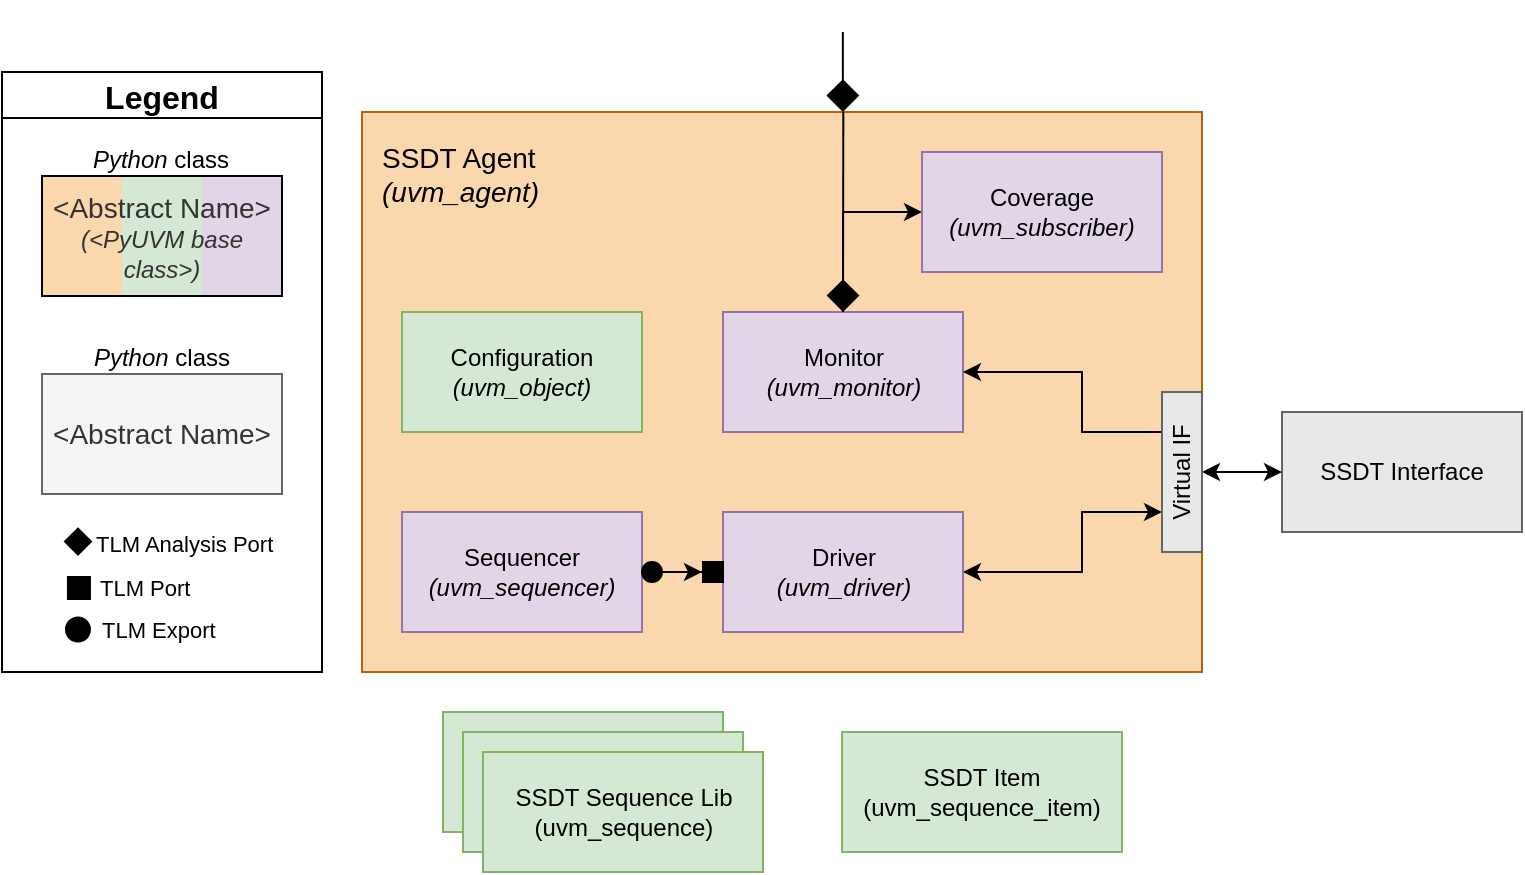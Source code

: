 <mxfile cl_sdt_agent="5.0 (Windows NT 10.0; Win64; x64) AppleWebKit/537.36 (KHTML, like Gecko) draw.io/16.5.1 Chrome/96.0.466.110 Electron/16.0.7 Safari/537.36" version="23.1.5" type="device" pages="2">
  <diagram name="ssdt_uvc" id="g4NnvyNmDqsxQBnTHeYj">
    <mxGraphModel dx="1629" dy="946" grid="1" gridSize="5" guides="1" tooltips="1" connect="1" arrows="1" fold="1" page="1" pageScale="1" pageWidth="1169" pageHeight="827" math="0" shadow="0">
      <root>
        <mxCell id="e3tKWp6jtY5RcMoluBMP-0" />
        <mxCell id="e3tKWp6jtY5RcMoluBMP-1" parent="e3tKWp6jtY5RcMoluBMP-0" />
        <mxCell id="e3tKWp6jtY5RcMoluBMP-2" value="&lt;div style=&quot;font-size: 14px;&quot;&gt;SSDT Agent&lt;/div&gt;&lt;div style=&quot;font-size: 14px;&quot;&gt;&lt;i style=&quot;font-size: 14px;&quot;&gt;(uvm_agent)&lt;/i&gt;&lt;/div&gt;" style="rounded=0;whiteSpace=wrap;html=1;fillColor=#fad7ac;strokeColor=#b46504;fontStyle=0;verticalAlign=top;labelPosition=center;verticalLabelPosition=middle;align=left;spacing=10;fontSize=14;" parent="e3tKWp6jtY5RcMoluBMP-1" vertex="1">
          <mxGeometry x="260" y="240" width="420" height="280" as="geometry" />
        </mxCell>
        <mxCell id="e3tKWp6jtY5RcMoluBMP-4" value="Sequencer&lt;br style=&quot;font-size: 12px;&quot;&gt;&lt;font style=&quot;font-size: 12px;&quot;&gt;&lt;font style=&quot;font-size: 12px;&quot;&gt;&lt;i style=&quot;font-size: 12px;&quot;&gt;(uvm_sequencer)&lt;/i&gt;&lt;/font&gt;&lt;br style=&quot;font-size: 12px;&quot;&gt;&lt;/font&gt;" style="rounded=0;whiteSpace=wrap;html=1;fontSize=12;fillColor=#e1d5e7;strokeColor=#9673a6;fontStyle=0" parent="e3tKWp6jtY5RcMoluBMP-1" vertex="1">
          <mxGeometry x="280" y="440" width="120" height="60" as="geometry" />
        </mxCell>
        <mxCell id="e3tKWp6jtY5RcMoluBMP-5" value="Configuration&lt;br style=&quot;font-size: 12px;&quot;&gt;&lt;font style=&quot;font-size: 12px;&quot;&gt;&lt;font style=&quot;font-size: 12px;&quot;&gt;&lt;i style=&quot;font-size: 12px;&quot;&gt;(uvm_object)&lt;/i&gt;&lt;/font&gt;&lt;br style=&quot;font-size: 12px;&quot;&gt;&lt;/font&gt;" style="rounded=0;whiteSpace=wrap;html=1;fontSize=12;fillColor=#d5e8d4;strokeColor=#82b366;fontStyle=0" parent="e3tKWp6jtY5RcMoluBMP-1" vertex="1">
          <mxGeometry x="280" y="340" width="120" height="60" as="geometry" />
        </mxCell>
        <mxCell id="e3tKWp6jtY5RcMoluBMP-6" style="edgeStyle=orthogonalEdgeStyle;rounded=0;orthogonalLoop=1;jettySize=auto;html=1;exitX=1;exitY=0.5;exitDx=0;exitDy=0;fontSize=12;startArrow=classic;startFill=1;endArrow=classic;endFill=1;startSize=6;endSize=6;entryX=0.25;entryY=0;entryDx=0;entryDy=0;fontStyle=0" parent="e3tKWp6jtY5RcMoluBMP-1" source="e3tKWp6jtY5RcMoluBMP-7" target="DZ0AUyYyvfprXr2KzKs8-1" edge="1">
          <mxGeometry relative="1" as="geometry">
            <mxPoint x="642" y="471.0" as="sourcePoint" />
            <mxPoint x="759" y="381" as="targetPoint" />
            <Array as="points">
              <mxPoint x="620" y="470" />
              <mxPoint x="620" y="440" />
            </Array>
          </mxGeometry>
        </mxCell>
        <mxCell id="e3tKWp6jtY5RcMoluBMP-7" value="Driver&lt;br style=&quot;font-size: 12px;&quot;&gt;&lt;font style=&quot;font-size: 12px;&quot;&gt;&lt;font style=&quot;font-size: 12px;&quot;&gt;&lt;i style=&quot;font-size: 12px;&quot;&gt;(uvm_driver)&lt;/i&gt;&lt;/font&gt;&lt;br style=&quot;font-size: 12px;&quot;&gt;&lt;/font&gt;" style="rounded=0;whiteSpace=wrap;html=1;fontSize=12;fillColor=#e1d5e7;strokeColor=#9673a6;fontStyle=0" parent="e3tKWp6jtY5RcMoluBMP-1" vertex="1">
          <mxGeometry x="440.5" y="440" width="120" height="60" as="geometry" />
        </mxCell>
        <mxCell id="e3tKWp6jtY5RcMoluBMP-8" style="rounded=0;orthogonalLoop=1;jettySize=auto;html=1;exitX=0.5;exitY=0;exitDx=0;exitDy=0;fontSize=12;startArrow=diamond;startFill=1;startSize=14;endSize=15;endArrow=none;endFill=0;fillColor=#f8cecc;strokeColor=#000000;fontStyle=0;entryX=0.573;entryY=0;entryDx=0;entryDy=0;entryPerimeter=0;" parent="e3tKWp6jtY5RcMoluBMP-1" source="e3tKWp6jtY5RcMoluBMP-9" edge="1" target="e3tKWp6jtY5RcMoluBMP-2">
          <mxGeometry relative="1" as="geometry">
            <mxPoint x="520" y="190" as="targetPoint" />
          </mxGeometry>
        </mxCell>
        <mxCell id="e3tKWp6jtY5RcMoluBMP-9" value="Monitor&lt;br style=&quot;font-size: 12px;&quot;&gt;&lt;font style=&quot;font-size: 12px;&quot;&gt;&lt;font style=&quot;font-size: 12px;&quot;&gt;&lt;i style=&quot;font-size: 12px;&quot;&gt;(uvm_monitor)&lt;/i&gt;&lt;/font&gt;&lt;br style=&quot;font-size: 12px;&quot;&gt;&lt;/font&gt;" style="rounded=0;whiteSpace=wrap;html=1;fontSize=12;strokeColor=#9673a6;fillColor=#e1d5e7;fontStyle=0" parent="e3tKWp6jtY5RcMoluBMP-1" vertex="1">
          <mxGeometry x="440.5" y="340" width="120" height="60" as="geometry" />
        </mxCell>
        <mxCell id="e3tKWp6jtY5RcMoluBMP-10" value="" style="endArrow=none;html=1;rounded=0;fontSize=15;startArrow=diamond;startFill=1;endSize=15;startSize=14;fillColor=#f8cecc;strokeColor=#000000;fontStyle=0;" parent="e3tKWp6jtY5RcMoluBMP-1" edge="1">
          <mxGeometry width="50" height="50" relative="1" as="geometry">
            <mxPoint x="500.43" y="240" as="sourcePoint" />
            <mxPoint x="500.43" y="200" as="targetPoint" />
          </mxGeometry>
        </mxCell>
        <mxCell id="DZ0AUyYyvfprXr2KzKs8-2" style="edgeStyle=orthogonalEdgeStyle;rounded=0;orthogonalLoop=1;jettySize=auto;html=1;entryX=0;entryY=0.5;entryDx=0;entryDy=0;startSize=6;endSize=6;fontSize=12;exitX=0.5;exitY=0;exitDx=0;exitDy=0;" parent="e3tKWp6jtY5RcMoluBMP-1" target="e3tKWp6jtY5RcMoluBMP-11" edge="1" source="e3tKWp6jtY5RcMoluBMP-9">
          <mxGeometry relative="1" as="geometry">
            <mxPoint x="525" y="330" as="sourcePoint" />
            <Array as="points">
              <mxPoint x="501" y="290" />
            </Array>
          </mxGeometry>
        </mxCell>
        <mxCell id="e3tKWp6jtY5RcMoluBMP-11" value="Coverage&lt;br style=&quot;font-size: 12px;&quot;&gt;&lt;font style=&quot;font-size: 12px;&quot;&gt;&lt;font style=&quot;font-size: 12px;&quot;&gt;&lt;i style=&quot;font-size: 12px;&quot;&gt;(uvm_subscriber)&lt;/i&gt;&lt;/font&gt;&lt;br style=&quot;font-size: 12px;&quot;&gt;&lt;/font&gt;" style="rounded=0;whiteSpace=wrap;html=1;fontSize=12;strokeColor=#9673a6;fillColor=#e1d5e7;fontStyle=0" parent="e3tKWp6jtY5RcMoluBMP-1" vertex="1">
          <mxGeometry x="540" y="260" width="120" height="60" as="geometry" />
        </mxCell>
        <mxCell id="e3tKWp6jtY5RcMoluBMP-12" style="edgeStyle=orthogonalEdgeStyle;rounded=0;orthogonalLoop=1;jettySize=auto;html=1;exitX=0.75;exitY=0;exitDx=0;exitDy=0;entryX=1;entryY=0.5;entryDx=0;entryDy=0;fontSize=12;startArrow=none;startFill=0;endArrow=classic;endFill=1;startSize=6;endSize=6;fontStyle=0" parent="e3tKWp6jtY5RcMoluBMP-1" source="DZ0AUyYyvfprXr2KzKs8-1" target="e3tKWp6jtY5RcMoluBMP-9" edge="1">
          <mxGeometry relative="1" as="geometry">
            <mxPoint x="760.273" y="361.02" as="sourcePoint" />
            <Array as="points">
              <mxPoint x="620" y="400" />
              <mxPoint x="620" y="370" />
            </Array>
          </mxGeometry>
        </mxCell>
        <mxCell id="e3tKWp6jtY5RcMoluBMP-13" value="Legend" style="swimlane;fontStyle=1;startSize=23;fontSize=16;swimlaneFillColor=#FFFFFF;" parent="e3tKWp6jtY5RcMoluBMP-1" vertex="1">
          <mxGeometry x="80" y="220" width="160" height="300" as="geometry" />
        </mxCell>
        <mxCell id="e3tKWp6jtY5RcMoluBMP-24" value="" style="endArrow=none;html=1;rounded=0;fontSize=15;startArrow=diamond;startFill=1;endSize=14;startSize=12;fillColor=#f8cecc;strokeColor=#000000;fontStyle=0;labelPosition=right;verticalLabelPosition=middle;align=left;verticalAlign=bottom;" parent="e3tKWp6jtY5RcMoluBMP-13" edge="1">
          <mxGeometry width="50" height="50" relative="1" as="geometry">
            <mxPoint x="37.98" y="242" as="sourcePoint" />
            <mxPoint x="37.98" y="230" as="targetPoint" />
          </mxGeometry>
        </mxCell>
        <mxCell id="cX964QT4cNWJ510GXuzu-5" value="TLM Analysis Port" style="edgeLabel;html=1;align=left;verticalAlign=middle;resizable=0;points=[];labelPosition=right;verticalLabelPosition=middle;spacing=10;" parent="e3tKWp6jtY5RcMoluBMP-24" vertex="1" connectable="0">
          <mxGeometry x="0.056" y="-5" relative="1" as="geometry">
            <mxPoint x="-6" as="offset" />
          </mxGeometry>
        </mxCell>
        <mxCell id="e3tKWp6jtY5RcMoluBMP-26" style="edgeStyle=orthogonalEdgeStyle;rounded=0;orthogonalLoop=1;jettySize=auto;html=1;entryX=0;entryY=0.25;entryDx=0;entryDy=0;fontSize=15;startArrow=none;startFill=0;endArrow=box;endFill=1;startSize=10;endSize=9;labelBackgroundColor=default;labelBorderColor=none;strokeColor=#000000;fontStyle=0;" parent="e3tKWp6jtY5RcMoluBMP-13" edge="1">
          <mxGeometry relative="1" as="geometry">
            <mxPoint x="39.98" y="258" as="sourcePoint" />
            <mxPoint x="43.98" y="258" as="targetPoint" />
            <Array as="points">
              <mxPoint x="35.98" y="258" />
              <mxPoint x="35.98" y="258" />
            </Array>
          </mxGeometry>
        </mxCell>
        <mxCell id="cX964QT4cNWJ510GXuzu-6" value="TLM Port" style="edgeLabel;html=1;align=left;verticalAlign=middle;resizable=0;points=[];spacing=10;labelPosition=right;verticalLabelPosition=middle;" parent="e3tKWp6jtY5RcMoluBMP-26" vertex="1" connectable="0">
          <mxGeometry x="0.111" relative="1" as="geometry">
            <mxPoint as="offset" />
          </mxGeometry>
        </mxCell>
        <mxCell id="e3tKWp6jtY5RcMoluBMP-28" style="edgeStyle=orthogonalEdgeStyle;rounded=0;orthogonalLoop=1;jettySize=auto;html=1;fontSize=15;startArrow=oval;startFill=1;endArrow=none;endFill=0;startSize=12;endSize=10;labelBackgroundColor=default;labelBorderColor=none;strokeColor=#000000;fontStyle=0;labelPosition=right;verticalLabelPosition=middle;align=left;verticalAlign=middle;" parent="e3tKWp6jtY5RcMoluBMP-13" edge="1">
          <mxGeometry relative="1" as="geometry">
            <mxPoint x="37.98" y="278.72" as="sourcePoint" />
            <mxPoint x="37.98" y="279" as="targetPoint" />
            <Array as="points">
              <mxPoint x="37.98" y="275" />
              <mxPoint x="37.98" y="275" />
            </Array>
          </mxGeometry>
        </mxCell>
        <mxCell id="cX964QT4cNWJ510GXuzu-7" value="TLM Export" style="edgeLabel;html=1;align=left;verticalAlign=middle;resizable=0;points=[];labelPosition=right;verticalLabelPosition=middle;spacing=10;" parent="e3tKWp6jtY5RcMoluBMP-28" vertex="1" connectable="0">
          <mxGeometry x="1" y="2" relative="1" as="geometry">
            <mxPoint as="offset" />
          </mxGeometry>
        </mxCell>
        <mxCell id="cX964QT4cNWJ510GXuzu-3" value="" style="group" parent="e3tKWp6jtY5RcMoluBMP-13" vertex="1" connectable="0">
          <mxGeometry x="20" y="135" width="120" height="76" as="geometry" />
        </mxCell>
        <mxCell id="e3tKWp6jtY5RcMoluBMP-15" value="&lt;div&gt;&lt;font style=&quot;font-size: 14px;&quot;&gt;&amp;lt;Abstract Name&amp;gt;&lt;/font&gt;&lt;/div&gt;" style="rounded=0;whiteSpace=wrap;html=1;fontSize=11;fillColor=#f5f5f5;fontColor=#333333;strokeColor=#666666;fontStyle=0" parent="cX964QT4cNWJ510GXuzu-3" vertex="1">
          <mxGeometry y="16" width="120" height="60" as="geometry" />
        </mxCell>
        <mxCell id="e3tKWp6jtY5RcMoluBMP-16" value="&lt;i style=&quot;font-size: 12px;&quot;&gt;Python &lt;/i&gt;class" style="text;html=1;strokeColor=none;fillColor=none;align=center;verticalAlign=middle;whiteSpace=wrap;rounded=0;fontSize=12;" parent="cX964QT4cNWJ510GXuzu-3" vertex="1">
          <mxGeometry width="120" height="16" as="geometry" />
        </mxCell>
        <mxCell id="cX964QT4cNWJ510GXuzu-4" value="" style="group" parent="e3tKWp6jtY5RcMoluBMP-13" vertex="1" connectable="0">
          <mxGeometry x="20" y="36" width="120" height="76" as="geometry" />
        </mxCell>
        <mxCell id="e3tKWp6jtY5RcMoluBMP-20" value="" style="rounded=0;whiteSpace=wrap;html=1;strokeColor=none;fillColor=#d5e8d4;" parent="cX964QT4cNWJ510GXuzu-4" vertex="1">
          <mxGeometry x="40" y="16" width="40" height="60" as="geometry" />
        </mxCell>
        <mxCell id="e3tKWp6jtY5RcMoluBMP-21" value="" style="rounded=0;whiteSpace=wrap;html=1;strokeColor=none;fillColor=#e1d5e7;" parent="cX964QT4cNWJ510GXuzu-4" vertex="1">
          <mxGeometry x="80" y="16" width="40" height="60" as="geometry" />
        </mxCell>
        <mxCell id="e3tKWp6jtY5RcMoluBMP-19" value="" style="rounded=0;whiteSpace=wrap;html=1;strokeColor=none;fillColor=#fad7ac;" parent="cX964QT4cNWJ510GXuzu-4" vertex="1">
          <mxGeometry y="16" width="40" height="60" as="geometry" />
        </mxCell>
        <mxCell id="e3tKWp6jtY5RcMoluBMP-23" value="&lt;i style=&quot;font-size: 12px;&quot;&gt;Python&amp;nbsp;&lt;/i&gt;class" style="text;html=1;strokeColor=none;fillColor=none;align=center;verticalAlign=middle;whiteSpace=wrap;rounded=0;fontSize=12;" parent="cX964QT4cNWJ510GXuzu-4" vertex="1">
          <mxGeometry width="119" height="16" as="geometry" />
        </mxCell>
        <mxCell id="e3tKWp6jtY5RcMoluBMP-22" value="&lt;div&gt;&lt;font style=&quot;font-size: 14px;&quot;&gt;&amp;lt;Abstract Name&amp;gt;&lt;/font&gt;&lt;span style=&quot;font-size: 15px&quot;&gt; &lt;/span&gt;&lt;font style=&quot;font-size: 12px;&quot;&gt;&lt;i&gt;(&amp;lt;PyUVM base class&amp;gt;)&lt;/i&gt;&lt;/font&gt;&lt;/div&gt;" style="rounded=0;whiteSpace=wrap;html=1;fontSize=11;fillColor=none;fontColor=#333333;strokeColor=default;fontStyle=0" parent="cX964QT4cNWJ510GXuzu-4" vertex="1">
          <mxGeometry y="16" width="120" height="60" as="geometry" />
        </mxCell>
        <mxCell id="e3tKWp6jtY5RcMoluBMP-31" value="SSDT Interface&lt;font style=&quot;font-size: 12px;&quot;&gt;&lt;br style=&quot;font-size: 12px;&quot;&gt;&lt;/font&gt;" style="rounded=0;whiteSpace=wrap;html=1;fontSize=12;strokeColor=#666666;fillColor=#E8E8E8;fontStyle=0" parent="e3tKWp6jtY5RcMoluBMP-1" vertex="1">
          <mxGeometry x="720" y="390" width="120" height="60" as="geometry" />
        </mxCell>
        <mxCell id="e3tKWp6jtY5RcMoluBMP-32" value="SSDT Item&lt;br style=&quot;font-size: 12px;&quot;&gt;&lt;font style=&quot;font-size: 12px;&quot;&gt;&lt;font style=&quot;font-size: 12px;&quot;&gt;(uvm_sequence_item)&lt;/font&gt;&lt;br style=&quot;font-size: 12px;&quot;&gt;&lt;/font&gt;" style="rounded=0;whiteSpace=wrap;html=1;fontSize=12;fillColor=#d5e8d4;strokeColor=#82b366;fontStyle=0" parent="e3tKWp6jtY5RcMoluBMP-1" vertex="1">
          <mxGeometry x="500" y="550" width="140" height="60" as="geometry" />
        </mxCell>
        <mxCell id="e3tKWp6jtY5RcMoluBMP-33" value="" style="rounded=0;whiteSpace=wrap;html=1;fontSize=12;fillColor=#d5e8d4;strokeColor=#82b366;fontStyle=0" parent="e3tKWp6jtY5RcMoluBMP-1" vertex="1">
          <mxGeometry x="300.5" y="540" width="140" height="60" as="geometry" />
        </mxCell>
        <mxCell id="e3tKWp6jtY5RcMoluBMP-34" value="" style="rounded=0;whiteSpace=wrap;html=1;fontSize=12;fillColor=#d5e8d4;strokeColor=#82b366;fontStyle=0" parent="e3tKWp6jtY5RcMoluBMP-1" vertex="1">
          <mxGeometry x="310.5" y="550" width="140" height="60" as="geometry" />
        </mxCell>
        <mxCell id="e3tKWp6jtY5RcMoluBMP-35" value="SSDT Sequence Lib&lt;br style=&quot;font-size: 12px;&quot;&gt;&lt;font style=&quot;font-size: 12px;&quot;&gt;&lt;font style=&quot;font-size: 12px;&quot;&gt;(uvm_sequence)&lt;/font&gt;&lt;br style=&quot;font-size: 12px;&quot;&gt;&lt;/font&gt;" style="rounded=0;whiteSpace=wrap;html=1;fontSize=12;fillColor=#d5e8d4;strokeColor=#82b366;fontStyle=0" parent="e3tKWp6jtY5RcMoluBMP-1" vertex="1">
          <mxGeometry x="320.5" y="560" width="140" height="60" as="geometry" />
        </mxCell>
        <mxCell id="e3tKWp6jtY5RcMoluBMP-39" style="rounded=0;orthogonalLoop=1;jettySize=auto;html=1;entryX=0;entryY=0.5;entryDx=0;entryDy=0;fontSize=12;startArrow=oval;startFill=1;endArrow=box;endFill=1;startSize=10;endSize=8;labelBackgroundColor=default;labelBorderColor=none;strokeColor=#000000;fontStyle=0;" parent="e3tKWp6jtY5RcMoluBMP-1" target="e3tKWp6jtY5RcMoluBMP-7" edge="1">
          <mxGeometry relative="1" as="geometry">
            <mxPoint x="405" y="470" as="sourcePoint" />
            <mxPoint x="460.5" y="472" as="targetPoint" />
          </mxGeometry>
        </mxCell>
        <mxCell id="cX964QT4cNWJ510GXuzu-0" style="edgeStyle=orthogonalEdgeStyle;rounded=0;orthogonalLoop=1;jettySize=auto;html=1;exitX=0.5;exitY=1;exitDx=0;exitDy=0;entryX=0;entryY=0.5;entryDx=0;entryDy=0;startArrow=classic;startFill=1;fontSize=12;" parent="e3tKWp6jtY5RcMoluBMP-1" source="DZ0AUyYyvfprXr2KzKs8-1" target="e3tKWp6jtY5RcMoluBMP-31" edge="1">
          <mxGeometry relative="1" as="geometry" />
        </mxCell>
        <mxCell id="DZ0AUyYyvfprXr2KzKs8-1" value="&lt;font style=&quot;font-size: 12px;&quot;&gt;&lt;font style=&quot;font-size: 12px;&quot;&gt;Virtual IF&lt;/font&gt;&lt;br style=&quot;font-size: 12px;&quot;&gt;&lt;/font&gt;" style="rounded=0;whiteSpace=wrap;html=1;fontSize=12;fillColor=#e8e8e8;strokeColor=#666666;fontStyle=0;rotation=-90;" parent="e3tKWp6jtY5RcMoluBMP-1" vertex="1">
          <mxGeometry x="630" y="410" width="80" height="20" as="geometry" />
        </mxCell>
        <mxCell id="e3tKWp6jtY5RcMoluBMP-37" value="" style="group;fontSize=12;" parent="e3tKWp6jtY5RcMoluBMP-1" vertex="1" connectable="0">
          <mxGeometry x="410" y="470" width="60" as="geometry" />
        </mxCell>
        <mxCell id="e3tKWp6jtY5RcMoluBMP-38" value="" style="endArrow=classic;startArrow=none;html=1;rounded=0;fontStyle=0;startFill=0;fontSize=12;" parent="e3tKWp6jtY5RcMoluBMP-37" edge="1">
          <mxGeometry width="50" height="50" relative="1" as="geometry">
            <mxPoint x="-10" as="sourcePoint" />
            <mxPoint x="20" as="targetPoint" />
          </mxGeometry>
        </mxCell>
      </root>
    </mxGraphModel>
  </diagram>
  <diagram id="x-MpacvpfjYSmt_XykhA" name="sdt_uvc">
    <mxGraphModel dx="1629" dy="946" grid="1" gridSize="4" guides="1" tooltips="1" connect="1" arrows="1" fold="1" page="1" pageScale="1" pageWidth="1169" pageHeight="827" math="0" shadow="0">
      <root>
        <mxCell id="0" />
        <mxCell id="1" parent="0" />
        <mxCell id="Wxy6E_NCNDnAYiZF5Oho-1" value="" style="rounded=0;whiteSpace=wrap;html=1;fillColor=#FAD7AC;strokeColor=#b46504;fontStyle=0" parent="1" vertex="1">
          <mxGeometry x="272" y="224" width="432" height="304" as="geometry" />
        </mxCell>
        <mxCell id="Wxy6E_NCNDnAYiZF5Oho-2" value="&lt;div style=&quot;&quot;&gt;&lt;span style=&quot;font-size: 15px;&quot;&gt;SDT Agent&lt;/span&gt;&lt;/div&gt;&lt;div style=&quot;&quot;&gt;&lt;span style=&quot;&quot;&gt;&lt;font style=&quot;font-size: 12px&quot;&gt;(uvm_agent)&lt;/font&gt;&lt;/span&gt;&lt;/div&gt;" style="text;html=1;strokeColor=none;fillColor=none;align=center;verticalAlign=middle;whiteSpace=wrap;rounded=0;fontStyle=0;spacing=7;" parent="1" vertex="1">
          <mxGeometry x="272" y="224" width="112" height="48" as="geometry" />
        </mxCell>
        <mxCell id="Wxy6E_NCNDnAYiZF5Oho-4" value="Agent Sequencer &lt;font&gt;&lt;font style=&quot;font-size: 12px&quot;&gt;(uvm_sequencer)&lt;/font&gt;&lt;br&gt;&lt;/font&gt;" style="rounded=0;whiteSpace=wrap;html=1;fontSize=15;fillColor=#e1d5e7;strokeColor=#9673a6;fontStyle=0" parent="1" vertex="1">
          <mxGeometry x="288.5" y="432" width="144" height="80" as="geometry" />
        </mxCell>
        <mxCell id="Wxy6E_NCNDnAYiZF5Oho-5" value="Agent Configuration &lt;font&gt;&lt;font style=&quot;font-size: 12px&quot;&gt;(uvm_object)&lt;/font&gt;&lt;br&gt;&lt;/font&gt;" style="rounded=0;whiteSpace=wrap;html=1;fontSize=15;fillColor=#d5e8d4;strokeColor=#82b366;fontStyle=0" parent="1" vertex="1">
          <mxGeometry x="288.5" y="301" width="160.5" height="85" as="geometry" />
        </mxCell>
        <mxCell id="Wxy6E_NCNDnAYiZF5Oho-6" style="edgeStyle=orthogonalEdgeStyle;rounded=0;orthogonalLoop=1;jettySize=auto;html=1;exitX=1;exitY=0.5;exitDx=0;exitDy=0;fontSize=15;startArrow=classic;startFill=1;endArrow=classic;endFill=1;startSize=10;endSize=10;entryX=0;entryY=0.75;entryDx=0;entryDy=0;fontStyle=0" parent="1" source="Wxy6E_NCNDnAYiZF5Oho-7" target="Wxy6E_NCNDnAYiZF5Oho-18" edge="1">
          <mxGeometry relative="1" as="geometry">
            <mxPoint x="642" y="471.0" as="sourcePoint" />
            <mxPoint x="759" y="381" as="targetPoint" />
            <Array as="points">
              <mxPoint x="688" y="472" />
              <mxPoint x="688" y="412" />
            </Array>
          </mxGeometry>
        </mxCell>
        <mxCell id="Wxy6E_NCNDnAYiZF5Oho-7" value="Agent Driver &lt;font&gt;&lt;font style=&quot;font-size: 12px&quot;&gt;(uvm_driver)&lt;/font&gt;&lt;br&gt;&lt;/font&gt;" style="rounded=0;whiteSpace=wrap;html=1;fontSize=15;fillColor=#e1d5e7;strokeColor=#9673a6;fontStyle=0" parent="1" vertex="1">
          <mxGeometry x="512" y="432" width="144" height="80" as="geometry" />
        </mxCell>
        <mxCell id="Wxy6E_NCNDnAYiZF5Oho-8" style="rounded=0;orthogonalLoop=1;jettySize=auto;html=1;exitX=0.5;exitY=0;exitDx=0;exitDy=0;fontSize=15;startArrow=diamond;startFill=1;startSize=15;endSize=15;endArrow=none;endFill=0;fillColor=#f8cecc;strokeColor=#000000;fontStyle=0" parent="1" source="Wxy6E_NCNDnAYiZF5Oho-9" edge="1">
          <mxGeometry relative="1" as="geometry">
            <mxPoint x="552" y="200" as="targetPoint" />
          </mxGeometry>
        </mxCell>
        <mxCell id="Wxy6E_NCNDnAYiZF5Oho-9" value="Agent Monitor &lt;font&gt;&lt;font style=&quot;font-size: 12px&quot;&gt;(uvm_monitor)&lt;/font&gt;&lt;br&gt;&lt;/font&gt;" style="rounded=0;whiteSpace=wrap;html=1;fontSize=15;strokeColor=#9673a6;fillColor=#e1d5e7;fontStyle=0" parent="1" vertex="1">
          <mxGeometry x="480" y="256" width="144" height="63" as="geometry" />
        </mxCell>
        <mxCell id="Wxy6E_NCNDnAYiZF5Oho-10" value="" style="endArrow=none;html=1;rounded=0;fontSize=15;startArrow=diamond;startFill=1;endSize=15;startSize=15;fillColor=#f8cecc;strokeColor=#000000;fontStyle=0" parent="1" edge="1">
          <mxGeometry width="50" height="50" relative="1" as="geometry">
            <mxPoint x="551.83" y="208" as="sourcePoint" />
            <mxPoint x="551.83" y="168" as="targetPoint" />
          </mxGeometry>
        </mxCell>
        <mxCell id="Wxy6E_NCNDnAYiZF5Oho-11" value="Agent Coverage &lt;font&gt;&lt;font style=&quot;font-size: 12px&quot;&gt;(uvm_subscriber)&lt;/font&gt;&lt;br&gt;&lt;/font&gt;" style="rounded=0;whiteSpace=wrap;html=1;fontSize=15;strokeColor=#9673a6;fillColor=#e1d5e7;fontStyle=0" parent="1" vertex="1">
          <mxGeometry x="480" y="340" width="144" height="64" as="geometry" />
        </mxCell>
        <mxCell id="Wxy6E_NCNDnAYiZF5Oho-12" style="edgeStyle=orthogonalEdgeStyle;rounded=0;orthogonalLoop=1;jettySize=auto;html=1;exitX=0;exitY=0.25;exitDx=0;exitDy=0;entryX=1;entryY=0.5;entryDx=0;entryDy=0;fontSize=15;startArrow=none;startFill=0;endArrow=classic;endFill=1;startSize=15;endSize=10;fontStyle=0" parent="1" source="Wxy6E_NCNDnAYiZF5Oho-18" target="Wxy6E_NCNDnAYiZF5Oho-9" edge="1">
          <mxGeometry relative="1" as="geometry">
            <mxPoint x="760.273" y="361.02" as="sourcePoint" />
          </mxGeometry>
        </mxCell>
        <mxCell id="Wxy6E_NCNDnAYiZF5Oho-13" value="Legend" style="swimlane;fontStyle=1;startSize=23;fontSize=16;swimlaneFillColor=#FFFFFF;" parent="1" vertex="1">
          <mxGeometry x="80" y="224" width="160" height="304" as="geometry" />
        </mxCell>
        <mxCell id="Wxy6E_NCNDnAYiZF5Oho-25" value="" style="group" parent="Wxy6E_NCNDnAYiZF5Oho-13" vertex="1" connectable="0">
          <mxGeometry x="16" y="132" width="128" height="80" as="geometry" />
        </mxCell>
        <mxCell id="Wxy6E_NCNDnAYiZF5Oho-14" value="&lt;div&gt;&lt;font style=&quot;font-size: 14px;&quot;&gt;&amp;lt;Abstract Name&amp;gt;&lt;/font&gt;&lt;/div&gt;" style="rounded=0;whiteSpace=wrap;html=1;fontSize=11;fillColor=#f5f5f5;fontColor=#333333;strokeColor=#666666;fontStyle=0" parent="Wxy6E_NCNDnAYiZF5Oho-25" vertex="1">
          <mxGeometry y="16" width="128" height="64" as="geometry" />
        </mxCell>
        <mxCell id="Wxy6E_NCNDnAYiZF5Oho-24" value="&lt;i style=&quot;font-size: 12px;&quot;&gt;Python &lt;/i&gt;class" style="text;html=1;strokeColor=none;fillColor=none;align=center;verticalAlign=middle;whiteSpace=wrap;rounded=0;fontSize=12;" parent="Wxy6E_NCNDnAYiZF5Oho-25" vertex="1">
          <mxGeometry width="128" height="16" as="geometry" />
        </mxCell>
        <mxCell id="Wxy6E_NCNDnAYiZF5Oho-26" value="" style="group" parent="Wxy6E_NCNDnAYiZF5Oho-13" vertex="1" connectable="0">
          <mxGeometry x="16" y="36" width="128" height="80" as="geometry" />
        </mxCell>
        <mxCell id="Wxy6E_NCNDnAYiZF5Oho-32" value="" style="group" parent="Wxy6E_NCNDnAYiZF5Oho-26" vertex="1" connectable="0">
          <mxGeometry x="1" y="16" width="126" height="64" as="geometry" />
        </mxCell>
        <mxCell id="Wxy6E_NCNDnAYiZF5Oho-29" value="" style="rounded=0;whiteSpace=wrap;html=1;strokeColor=none;fillColor=#fad7ac;" parent="Wxy6E_NCNDnAYiZF5Oho-32" vertex="1">
          <mxGeometry width="42" height="64" as="geometry" />
        </mxCell>
        <mxCell id="Wxy6E_NCNDnAYiZF5Oho-30" value="" style="rounded=0;whiteSpace=wrap;html=1;strokeColor=none;fillColor=#d5e8d4;" parent="Wxy6E_NCNDnAYiZF5Oho-32" vertex="1">
          <mxGeometry x="42" width="42" height="64" as="geometry" />
        </mxCell>
        <mxCell id="Wxy6E_NCNDnAYiZF5Oho-31" value="" style="rounded=0;whiteSpace=wrap;html=1;strokeColor=none;fillColor=#e1d5e7;" parent="Wxy6E_NCNDnAYiZF5Oho-32" vertex="1">
          <mxGeometry x="84" width="42" height="64" as="geometry" />
        </mxCell>
        <mxCell id="Wxy6E_NCNDnAYiZF5Oho-27" value="&lt;div&gt;&lt;font style=&quot;font-size: 14px;&quot;&gt;&amp;lt;Abstract Name&amp;gt;&lt;/font&gt;&lt;span style=&quot;font-size: 15px&quot;&gt; &lt;/span&gt;&lt;font style=&quot;font-size: 12px;&quot;&gt;(&amp;lt;PyUVM base class&amp;gt;)&lt;/font&gt;&lt;/div&gt;" style="rounded=0;whiteSpace=wrap;html=1;fontSize=11;fillColor=none;fontColor=#333333;strokeColor=default;fontStyle=0" parent="Wxy6E_NCNDnAYiZF5Oho-26" vertex="1">
          <mxGeometry y="16" width="128" height="64" as="geometry" />
        </mxCell>
        <mxCell id="Wxy6E_NCNDnAYiZF5Oho-28" value="&lt;i style=&quot;font-size: 12px;&quot;&gt;Python&amp;nbsp;&lt;/i&gt;class" style="text;html=1;strokeColor=none;fillColor=none;align=center;verticalAlign=middle;whiteSpace=wrap;rounded=0;fontSize=12;" parent="Wxy6E_NCNDnAYiZF5Oho-26" vertex="1">
          <mxGeometry width="128" height="16" as="geometry" />
        </mxCell>
        <mxCell id="G13rckBN6fxfMNTIdq8W-1" value="" style="endArrow=none;html=1;rounded=0;fontSize=15;startArrow=diamond;startFill=1;endSize=14;startSize=12;fillColor=#f8cecc;strokeColor=#000000;fontStyle=0" parent="Wxy6E_NCNDnAYiZF5Oho-13" edge="1">
          <mxGeometry width="50" height="50" relative="1" as="geometry">
            <mxPoint x="26.0" y="245" as="sourcePoint" />
            <mxPoint x="26" y="233" as="targetPoint" />
          </mxGeometry>
        </mxCell>
        <mxCell id="G13rckBN6fxfMNTIdq8W-4" value="TLM Analysis Port" style="edgeLabel;html=1;align=left;verticalAlign=middle;resizable=0;points=[];labelPosition=right;verticalLabelPosition=middle;spacing=2;" parent="G13rckBN6fxfMNTIdq8W-1" vertex="1" connectable="0">
          <mxGeometry x="0.367" y="-5" relative="1" as="geometry">
            <mxPoint x="3" as="offset" />
          </mxGeometry>
        </mxCell>
        <mxCell id="G13rckBN6fxfMNTIdq8W-2" style="edgeStyle=orthogonalEdgeStyle;rounded=0;orthogonalLoop=1;jettySize=auto;html=1;entryX=0;entryY=0.25;entryDx=0;entryDy=0;fontSize=15;startArrow=none;startFill=0;endArrow=box;endFill=1;startSize=10;endSize=9;labelBackgroundColor=default;labelBorderColor=none;strokeColor=#000000;fontStyle=0;" parent="Wxy6E_NCNDnAYiZF5Oho-13" edge="1">
          <mxGeometry relative="1" as="geometry">
            <mxPoint x="28" y="261" as="sourcePoint" />
            <mxPoint x="32" y="261" as="targetPoint" />
            <Array as="points">
              <mxPoint x="24" y="261" />
              <mxPoint x="24" y="261" />
            </Array>
          </mxGeometry>
        </mxCell>
        <mxCell id="G13rckBN6fxfMNTIdq8W-5" value="&lt;div style=&quot;&quot;&gt;TLM Port&lt;/div&gt;" style="edgeLabel;html=1;align=left;verticalAlign=middle;resizable=0;points=[];labelPosition=right;verticalLabelPosition=middle;" parent="G13rckBN6fxfMNTIdq8W-2" vertex="1" connectable="0">
          <mxGeometry x="-0.229" y="3" relative="1" as="geometry">
            <mxPoint x="9" y="3" as="offset" />
          </mxGeometry>
        </mxCell>
        <mxCell id="G13rckBN6fxfMNTIdq8W-3" style="edgeStyle=orthogonalEdgeStyle;rounded=0;orthogonalLoop=1;jettySize=auto;html=1;fontSize=15;startArrow=oval;startFill=1;endArrow=none;endFill=0;startSize=12;endSize=10;labelBackgroundColor=default;labelBorderColor=none;strokeColor=#000000;fontStyle=0;labelPosition=right;verticalLabelPosition=middle;align=left;verticalAlign=middle;" parent="Wxy6E_NCNDnAYiZF5Oho-13" edge="1">
          <mxGeometry relative="1" as="geometry">
            <mxPoint x="26" y="281.72" as="sourcePoint" />
            <mxPoint x="26" y="282" as="targetPoint" />
            <Array as="points">
              <mxPoint x="26" y="278" />
              <mxPoint x="26" y="278" />
            </Array>
          </mxGeometry>
        </mxCell>
        <mxCell id="G13rckBN6fxfMNTIdq8W-6" value="TLM Export" style="edgeLabel;html=1;align=left;verticalAlign=middle;resizable=0;points=[];labelPosition=right;verticalLabelPosition=middle;" parent="G13rckBN6fxfMNTIdq8W-3" vertex="1" connectable="0">
          <mxGeometry x="1" y="4" relative="1" as="geometry">
            <mxPoint x="4" as="offset" />
          </mxGeometry>
        </mxCell>
        <mxCell id="Wxy6E_NCNDnAYiZF5Oho-17" value="" style="endArrow=classic;html=1;rounded=0;endSize=10;fontStyle=0;entryX=1;entryY=0.5;entryDx=0;entryDy=0;edgeStyle=orthogonalEdgeStyle;exitX=0;exitY=0.25;exitDx=0;exitDy=0;" parent="1" source="Wxy6E_NCNDnAYiZF5Oho-18" target="Wxy6E_NCNDnAYiZF5Oho-11" edge="1">
          <mxGeometry width="50" height="50" relative="1" as="geometry">
            <mxPoint x="691" y="361.0" as="sourcePoint" />
            <mxPoint x="621" y="361" as="targetPoint" />
          </mxGeometry>
        </mxCell>
        <mxCell id="Wxy6E_NCNDnAYiZF5Oho-18" value="SDT Interface&lt;font&gt;&lt;br&gt;&lt;/font&gt;" style="rounded=0;whiteSpace=wrap;html=1;fontSize=15;strokeColor=#666666;fillColor=#E8E8E8;fontStyle=0" parent="1" vertex="1">
          <mxGeometry x="752" y="352" width="128" height="80" as="geometry" />
        </mxCell>
        <mxCell id="Wxy6E_NCNDnAYiZF5Oho-19" value="SDT Item&lt;br&gt;&lt;font&gt;&lt;font style=&quot;font-size: 12px&quot;&gt;(uvm_sequence_item)&lt;/font&gt;&lt;br&gt;&lt;/font&gt;" style="rounded=0;whiteSpace=wrap;html=1;fontSize=15;fillColor=#d5e8d4;strokeColor=#82b366;fontStyle=0" parent="1" vertex="1">
          <mxGeometry x="518.5" y="554" width="147" height="85" as="geometry" />
        </mxCell>
        <mxCell id="Wxy6E_NCNDnAYiZF5Oho-20" value="" style="rounded=0;whiteSpace=wrap;html=1;fontSize=15;fillColor=#d5e8d4;strokeColor=#82b366;fontStyle=0" parent="1" vertex="1">
          <mxGeometry x="310.5" y="544" width="147" height="85" as="geometry" />
        </mxCell>
        <mxCell id="Wxy6E_NCNDnAYiZF5Oho-21" value="" style="rounded=0;whiteSpace=wrap;html=1;fontSize=15;fillColor=#d5e8d4;strokeColor=#82b366;fontStyle=0" parent="1" vertex="1">
          <mxGeometry x="320.5" y="554" width="147" height="85" as="geometry" />
        </mxCell>
        <mxCell id="Wxy6E_NCNDnAYiZF5Oho-22" value="SDT Sequence Lib&lt;br&gt;&lt;font&gt;&lt;font style=&quot;font-size: 12px&quot;&gt;(uvm_sequence)&lt;/font&gt;&lt;br&gt;&lt;/font&gt;" style="rounded=0;whiteSpace=wrap;html=1;fontSize=15;fillColor=#d5e8d4;strokeColor=#82b366;fontStyle=0" parent="1" vertex="1">
          <mxGeometry x="330.5" y="564" width="147" height="85" as="geometry" />
        </mxCell>
        <mxCell id="GgEhIP197RLDttCCNabd-3" value="" style="group" parent="1" vertex="1" connectable="0">
          <mxGeometry x="440" y="452" width="66" as="geometry" />
        </mxCell>
        <mxCell id="9P7e9wsa7fvnxnNNKj26-2" value="" style="group" parent="GgEhIP197RLDttCCNabd-3" vertex="1" connectable="0">
          <mxGeometry x="6" y="20" width="60" as="geometry" />
        </mxCell>
        <mxCell id="Wxy6E_NCNDnAYiZF5Oho-16" value="" style="endArrow=classic;startArrow=none;html=1;rounded=0;fontStyle=0;startFill=0;" parent="9P7e9wsa7fvnxnNNKj26-2" edge="1">
          <mxGeometry width="50" height="50" relative="1" as="geometry">
            <mxPoint x="60" as="sourcePoint" />
            <mxPoint as="targetPoint" />
          </mxGeometry>
        </mxCell>
        <mxCell id="Wxy6E_NCNDnAYiZF5Oho-35" style="edgeStyle=orthogonalEdgeStyle;rounded=0;orthogonalLoop=1;jettySize=auto;html=1;entryX=0;entryY=0.25;entryDx=0;entryDy=0;fontSize=15;startArrow=oval;startFill=1;endArrow=box;endFill=1;startSize=13;endSize=10;labelBackgroundColor=default;labelBorderColor=none;strokeColor=#000000;fontStyle=0;" parent="1" edge="1">
          <mxGeometry relative="1" as="geometry">
            <mxPoint x="440" y="472" as="sourcePoint" />
            <mxPoint x="512" y="472" as="targetPoint" />
            <Array as="points">
              <mxPoint x="452" y="472" />
              <mxPoint x="452" y="472" />
            </Array>
          </mxGeometry>
        </mxCell>
      </root>
    </mxGraphModel>
  </diagram>
</mxfile>
